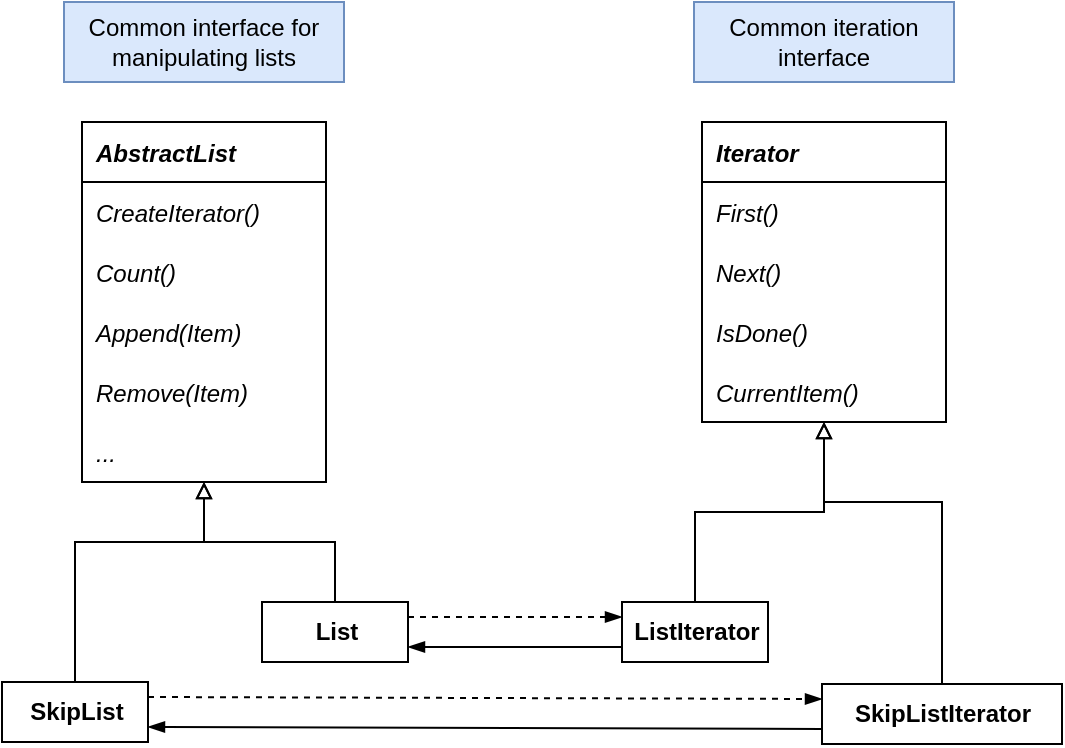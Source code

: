 <mxfile version="21.2.8" type="device">
  <diagram name="Page-1" id="r90qDCsjg1QY2mKR2zN3">
    <mxGraphModel dx="1080" dy="723" grid="1" gridSize="10" guides="1" tooltips="1" connect="1" arrows="1" fold="1" page="1" pageScale="1" pageWidth="850" pageHeight="1100" math="0" shadow="0">
      <root>
        <mxCell id="0" />
        <mxCell id="1" parent="0" />
        <mxCell id="wKZ7PTggK6XBeoMxSL4U-1" value="AbstractList" style="swimlane;fontStyle=3;childLayout=stackLayout;horizontal=1;startSize=30;fillColor=none;horizontalStack=0;resizeParent=1;resizeParentMax=0;resizeLast=0;collapsible=0;marginBottom=0;fontSize=12;swimlaneHead=1;swimlaneBody=1;connectable=1;allowArrows=1;dropTarget=1;align=left;spacingLeft=5;" vertex="1" parent="1">
          <mxGeometry x="220" y="210" width="122" height="180" as="geometry">
            <mxRectangle x="245" y="370" width="90" height="26" as="alternateBounds" />
          </mxGeometry>
        </mxCell>
        <mxCell id="wKZ7PTggK6XBeoMxSL4U-2" value="CreateIterator()" style="text;strokeColor=none;fillColor=none;align=left;verticalAlign=middle;spacingLeft=5;spacingRight=4;overflow=hidden;rotatable=0;points=[[0,0.5],[1,0.5]];portConstraint=eastwest;fontSize=12;fontStyle=2;connectable=0;" vertex="1" parent="wKZ7PTggK6XBeoMxSL4U-1">
          <mxGeometry y="30" width="122" height="30" as="geometry" />
        </mxCell>
        <mxCell id="wKZ7PTggK6XBeoMxSL4U-3" value="Count()" style="text;strokeColor=none;fillColor=none;align=left;verticalAlign=middle;spacingLeft=5;spacingRight=4;overflow=hidden;rotatable=0;points=[[0,0.5],[1,0.5]];portConstraint=eastwest;fontSize=12;fontStyle=2;connectable=0;" vertex="1" parent="wKZ7PTggK6XBeoMxSL4U-1">
          <mxGeometry y="60" width="122" height="30" as="geometry" />
        </mxCell>
        <mxCell id="wKZ7PTggK6XBeoMxSL4U-4" value="Append(Item)" style="text;strokeColor=none;fillColor=none;align=left;verticalAlign=middle;spacingLeft=5;spacingRight=4;overflow=hidden;rotatable=0;points=[[0,0.5],[1,0.5]];portConstraint=eastwest;fontSize=12;fontStyle=2;connectable=0;" vertex="1" parent="wKZ7PTggK6XBeoMxSL4U-1">
          <mxGeometry y="90" width="122" height="30" as="geometry" />
        </mxCell>
        <mxCell id="wKZ7PTggK6XBeoMxSL4U-5" value="Remove(Item)" style="text;strokeColor=none;fillColor=none;align=left;verticalAlign=middle;spacingLeft=5;spacingRight=4;overflow=hidden;rotatable=0;points=[[0,0.5],[1,0.5]];portConstraint=eastwest;fontSize=12;fontStyle=2;connectable=0;" vertex="1" parent="wKZ7PTggK6XBeoMxSL4U-1">
          <mxGeometry y="120" width="122" height="30" as="geometry" />
        </mxCell>
        <mxCell id="wKZ7PTggK6XBeoMxSL4U-6" value="..." style="text;strokeColor=none;fillColor=none;align=left;verticalAlign=middle;spacingLeft=5;spacingRight=4;overflow=hidden;rotatable=0;points=[[0,0.5],[1,0.5]];portConstraint=eastwest;fontSize=12;fontStyle=2;connectable=0;" vertex="1" parent="wKZ7PTggK6XBeoMxSL4U-1">
          <mxGeometry y="150" width="122" height="30" as="geometry" />
        </mxCell>
        <mxCell id="wKZ7PTggK6XBeoMxSL4U-7" value="Iterator" style="swimlane;fontStyle=3;childLayout=stackLayout;horizontal=1;startSize=30;fillColor=none;horizontalStack=0;resizeParent=1;resizeParentMax=0;resizeLast=0;collapsible=0;marginBottom=0;fontSize=12;swimlaneHead=1;swimlaneBody=1;connectable=1;allowArrows=1;dropTarget=1;align=left;spacingLeft=5;" vertex="1" parent="1">
          <mxGeometry x="530" y="210" width="122" height="150" as="geometry">
            <mxRectangle x="245" y="370" width="90" height="26" as="alternateBounds" />
          </mxGeometry>
        </mxCell>
        <mxCell id="wKZ7PTggK6XBeoMxSL4U-8" value="First()" style="text;strokeColor=none;fillColor=none;align=left;verticalAlign=middle;spacingLeft=5;spacingRight=4;overflow=hidden;rotatable=0;points=[[0,0.5],[1,0.5]];portConstraint=eastwest;fontSize=12;fontStyle=2;connectable=0;" vertex="1" parent="wKZ7PTggK6XBeoMxSL4U-7">
          <mxGeometry y="30" width="122" height="30" as="geometry" />
        </mxCell>
        <mxCell id="wKZ7PTggK6XBeoMxSL4U-9" value="Next()" style="text;strokeColor=none;fillColor=none;align=left;verticalAlign=middle;spacingLeft=5;spacingRight=4;overflow=hidden;rotatable=0;points=[[0,0.5],[1,0.5]];portConstraint=eastwest;fontSize=12;fontStyle=2;connectable=0;" vertex="1" parent="wKZ7PTggK6XBeoMxSL4U-7">
          <mxGeometry y="60" width="122" height="30" as="geometry" />
        </mxCell>
        <mxCell id="wKZ7PTggK6XBeoMxSL4U-10" value="IsDone()" style="text;strokeColor=none;fillColor=none;align=left;verticalAlign=middle;spacingLeft=5;spacingRight=4;overflow=hidden;rotatable=0;points=[[0,0.5],[1,0.5]];portConstraint=eastwest;fontSize=12;fontStyle=2;connectable=0;" vertex="1" parent="wKZ7PTggK6XBeoMxSL4U-7">
          <mxGeometry y="90" width="122" height="30" as="geometry" />
        </mxCell>
        <mxCell id="wKZ7PTggK6XBeoMxSL4U-11" value="CurrentItem()" style="text;strokeColor=none;fillColor=none;align=left;verticalAlign=middle;spacingLeft=5;spacingRight=4;overflow=hidden;rotatable=0;points=[[0,0.5],[1,0.5]];portConstraint=eastwest;fontSize=12;fontStyle=2;connectable=0;" vertex="1" parent="wKZ7PTggK6XBeoMxSL4U-7">
          <mxGeometry y="120" width="122" height="30" as="geometry" />
        </mxCell>
        <mxCell id="wKZ7PTggK6XBeoMxSL4U-13" value="&lt;b&gt;List&lt;/b&gt;" style="html=1;fontSize=12;startSize=25;arcSize=12;spacing=2;fillColor=none;" vertex="1" parent="1">
          <mxGeometry x="310" y="450" width="73" height="30" as="geometry" />
        </mxCell>
        <mxCell id="wKZ7PTggK6XBeoMxSL4U-14" value="&lt;b&gt;SkipList&lt;/b&gt;" style="html=1;fontSize=12;startSize=25;arcSize=12;spacing=2;fillColor=none;" vertex="1" parent="1">
          <mxGeometry x="180" y="490" width="73" height="30" as="geometry" />
        </mxCell>
        <mxCell id="wKZ7PTggK6XBeoMxSL4U-15" value="&lt;b&gt;ListIterator&lt;/b&gt;" style="html=1;fontSize=12;startSize=25;arcSize=12;spacing=2;fillColor=none;" vertex="1" parent="1">
          <mxGeometry x="490" y="450" width="73" height="30" as="geometry" />
        </mxCell>
        <mxCell id="wKZ7PTggK6XBeoMxSL4U-16" value="&lt;b&gt;SkipListIterator&lt;/b&gt;" style="html=1;fontSize=12;startSize=25;arcSize=12;spacing=2;fillColor=none;" vertex="1" parent="1">
          <mxGeometry x="590" y="491" width="120" height="30" as="geometry" />
        </mxCell>
        <mxCell id="wKZ7PTggK6XBeoMxSL4U-17" value="" style="edgeStyle=orthogonalEdgeStyle;rounded=0;orthogonalLoop=1;jettySize=auto;html=1;fontSize=12;startSize=30;endArrow=block;endFill=0;exitX=0.5;exitY=0;exitDx=0;exitDy=0;entryX=0.5;entryY=1;entryDx=0;entryDy=0;" edge="1" parent="1" source="wKZ7PTggK6XBeoMxSL4U-13" target="wKZ7PTggK6XBeoMxSL4U-1">
          <mxGeometry relative="1" as="geometry">
            <mxPoint x="120" y="464" as="sourcePoint" />
            <mxPoint x="300" y="400" as="targetPoint" />
          </mxGeometry>
        </mxCell>
        <mxCell id="wKZ7PTggK6XBeoMxSL4U-18" value="" style="edgeStyle=orthogonalEdgeStyle;rounded=0;orthogonalLoop=1;jettySize=auto;html=1;fontSize=12;startSize=30;endArrow=block;endFill=0;exitX=0.5;exitY=0;exitDx=0;exitDy=0;entryX=0.5;entryY=1;entryDx=0;entryDy=0;" edge="1" parent="1" source="wKZ7PTggK6XBeoMxSL4U-14" target="wKZ7PTggK6XBeoMxSL4U-1">
          <mxGeometry relative="1" as="geometry">
            <mxPoint x="357" y="460" as="sourcePoint" />
            <mxPoint x="260" y="410" as="targetPoint" />
            <Array as="points">
              <mxPoint x="217" y="420" />
              <mxPoint x="281" y="420" />
            </Array>
          </mxGeometry>
        </mxCell>
        <mxCell id="wKZ7PTggK6XBeoMxSL4U-19" value="" style="edgeStyle=orthogonalEdgeStyle;rounded=0;orthogonalLoop=1;jettySize=auto;html=1;fontSize=12;startSize=30;endArrow=block;endFill=0;exitX=0.5;exitY=0;exitDx=0;exitDy=0;entryX=0.5;entryY=1;entryDx=0;entryDy=0;" edge="1" parent="1" source="wKZ7PTggK6XBeoMxSL4U-15" target="wKZ7PTggK6XBeoMxSL4U-7">
          <mxGeometry relative="1" as="geometry">
            <mxPoint x="470" y="434" as="sourcePoint" />
            <mxPoint x="600" y="360" as="targetPoint" />
          </mxGeometry>
        </mxCell>
        <mxCell id="wKZ7PTggK6XBeoMxSL4U-20" value="" style="edgeStyle=orthogonalEdgeStyle;rounded=0;orthogonalLoop=1;jettySize=auto;html=1;fontSize=12;startSize=30;endArrow=block;endFill=0;entryX=0.5;entryY=1;entryDx=0;entryDy=0;" edge="1" parent="1" source="wKZ7PTggK6XBeoMxSL4U-16" target="wKZ7PTggK6XBeoMxSL4U-7">
          <mxGeometry relative="1" as="geometry">
            <mxPoint x="537" y="460" as="sourcePoint" />
            <mxPoint x="601" y="370" as="targetPoint" />
            <Array as="points">
              <mxPoint x="650" y="400" />
              <mxPoint x="591" y="400" />
            </Array>
          </mxGeometry>
        </mxCell>
        <mxCell id="wKZ7PTggK6XBeoMxSL4U-21" value="" style="endArrow=blockThin;html=1;rounded=0;endFill=1;entryX=1;entryY=0.75;entryDx=0;entryDy=0;exitX=0;exitY=0.75;exitDx=0;exitDy=0;" edge="1" parent="1" source="wKZ7PTggK6XBeoMxSL4U-15" target="wKZ7PTggK6XBeoMxSL4U-13">
          <mxGeometry width="50" height="50" relative="1" as="geometry">
            <mxPoint x="450" y="460" as="sourcePoint" />
            <mxPoint x="500" y="410" as="targetPoint" />
          </mxGeometry>
        </mxCell>
        <mxCell id="wKZ7PTggK6XBeoMxSL4U-22" value="" style="endArrow=blockThin;html=1;rounded=0;endFill=1;entryX=0;entryY=0.25;entryDx=0;entryDy=0;exitX=1;exitY=0.25;exitDx=0;exitDy=0;dashed=1;" edge="1" parent="1" source="wKZ7PTggK6XBeoMxSL4U-13" target="wKZ7PTggK6XBeoMxSL4U-15">
          <mxGeometry width="50" height="50" relative="1" as="geometry">
            <mxPoint x="500" y="483" as="sourcePoint" />
            <mxPoint x="393" y="483" as="targetPoint" />
          </mxGeometry>
        </mxCell>
        <mxCell id="wKZ7PTggK6XBeoMxSL4U-23" value="" style="endArrow=blockThin;html=1;rounded=0;endFill=1;entryX=1;entryY=0.75;entryDx=0;entryDy=0;exitX=0;exitY=0.75;exitDx=0;exitDy=0;" edge="1" parent="1" source="wKZ7PTggK6XBeoMxSL4U-16" target="wKZ7PTggK6XBeoMxSL4U-14">
          <mxGeometry width="50" height="50" relative="1" as="geometry">
            <mxPoint x="500" y="483" as="sourcePoint" />
            <mxPoint x="393" y="483" as="targetPoint" />
          </mxGeometry>
        </mxCell>
        <mxCell id="wKZ7PTggK6XBeoMxSL4U-24" value="" style="endArrow=blockThin;html=1;rounded=0;endFill=1;entryX=0;entryY=0.25;entryDx=0;entryDy=0;exitX=1;exitY=0.25;exitDx=0;exitDy=0;dashed=1;" edge="1" parent="1" source="wKZ7PTggK6XBeoMxSL4U-14" target="wKZ7PTggK6XBeoMxSL4U-16">
          <mxGeometry width="50" height="50" relative="1" as="geometry">
            <mxPoint x="393" y="468" as="sourcePoint" />
            <mxPoint x="500" y="468" as="targetPoint" />
          </mxGeometry>
        </mxCell>
        <mxCell id="wKZ7PTggK6XBeoMxSL4U-25" value="Common interface for manipulating lists" style="text;html=1;strokeColor=#6c8ebf;fillColor=#dae8fc;align=center;verticalAlign=middle;whiteSpace=wrap;rounded=0;spacingLeft=2;spacingBottom=2;spacingRight=2;spacingTop=2;" vertex="1" parent="1">
          <mxGeometry x="211" y="150" width="140" height="40" as="geometry" />
        </mxCell>
        <mxCell id="wKZ7PTggK6XBeoMxSL4U-26" value="Common iteration interface" style="text;html=1;strokeColor=#6c8ebf;fillColor=#dae8fc;align=center;verticalAlign=middle;whiteSpace=wrap;rounded=0;spacingLeft=2;spacingBottom=2;spacingRight=2;spacingTop=2;" vertex="1" parent="1">
          <mxGeometry x="526" y="150" width="130" height="40" as="geometry" />
        </mxCell>
      </root>
    </mxGraphModel>
  </diagram>
</mxfile>
